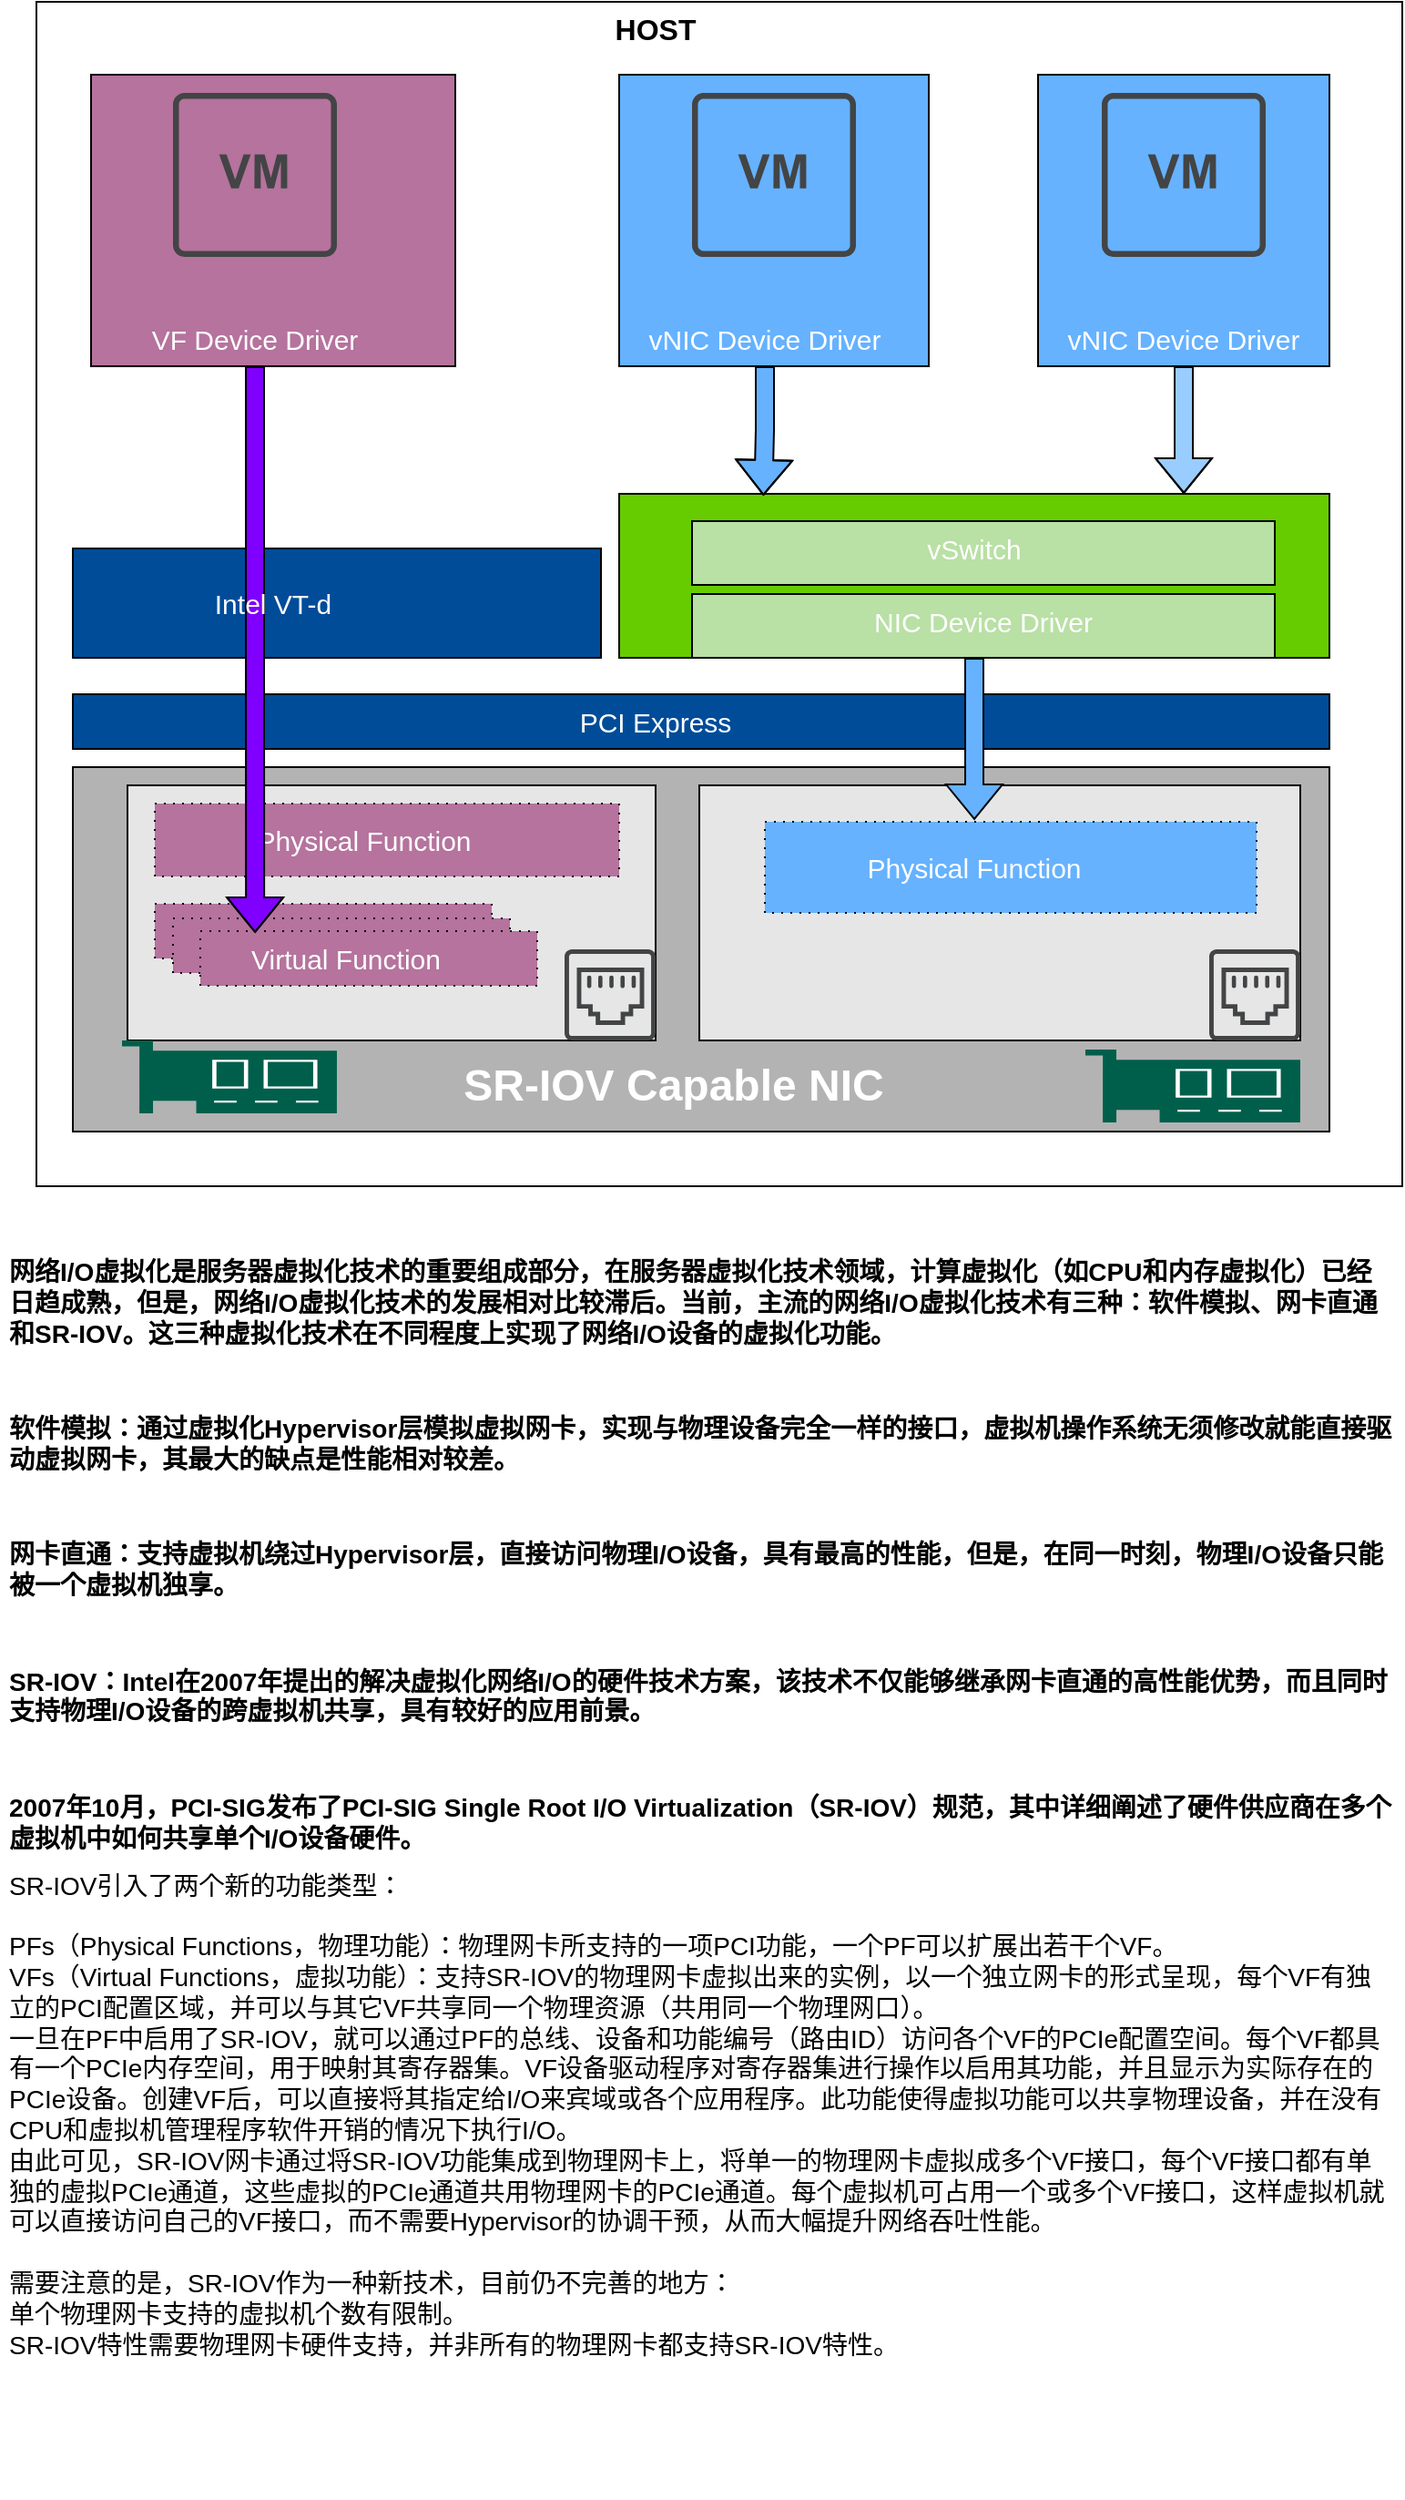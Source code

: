 <mxfile version="21.3.5" type="github">
  <diagram name="第 1 页" id="i8kBQGctU53IDY2TnXNJ">
    <mxGraphModel dx="1132" dy="1062" grid="1" gridSize="10" guides="1" tooltips="1" connect="1" arrows="1" fold="1" page="1" pageScale="1" pageWidth="827" pageHeight="1169" math="0" shadow="0">
      <root>
        <mxCell id="0" />
        <mxCell id="1" parent="0" />
        <mxCell id="NqEIsBkk9j9Vk6BldH_W-141" value="" style="rounded=0;whiteSpace=wrap;html=1;" vertex="1" parent="1">
          <mxGeometry x="50" y="190" width="750" height="650" as="geometry" />
        </mxCell>
        <mxCell id="NqEIsBkk9j9Vk6BldH_W-84" value="" style="rounded=0;whiteSpace=wrap;html=1;fillColor=#B3B3B3;" vertex="1" parent="1">
          <mxGeometry x="70" y="610" width="690" height="200" as="geometry" />
        </mxCell>
        <mxCell id="NqEIsBkk9j9Vk6BldH_W-86" value="" style="rounded=0;whiteSpace=wrap;html=1;fillColor=#004C99;" vertex="1" parent="1">
          <mxGeometry x="70" y="570" width="690" height="30" as="geometry" />
        </mxCell>
        <mxCell id="NqEIsBkk9j9Vk6BldH_W-87" value="" style="rounded=0;whiteSpace=wrap;html=1;fillColor=#004C99;" vertex="1" parent="1">
          <mxGeometry x="70" y="490" width="290" height="60" as="geometry" />
        </mxCell>
        <mxCell id="NqEIsBkk9j9Vk6BldH_W-88" value="" style="rounded=0;whiteSpace=wrap;html=1;fillColor=#66CC00;" vertex="1" parent="1">
          <mxGeometry x="370" y="460" width="390" height="90" as="geometry" />
        </mxCell>
        <mxCell id="NqEIsBkk9j9Vk6BldH_W-93" value="" style="rounded=0;whiteSpace=wrap;html=1;fillColor=#E6E6E6;" vertex="1" parent="1">
          <mxGeometry x="100" y="620" width="290" height="140" as="geometry" />
        </mxCell>
        <mxCell id="NqEIsBkk9j9Vk6BldH_W-94" value="" style="rounded=0;whiteSpace=wrap;html=1;fillColor=#E6E6E6;" vertex="1" parent="1">
          <mxGeometry x="414" y="620" width="330" height="140" as="geometry" />
        </mxCell>
        <mxCell id="NqEIsBkk9j9Vk6BldH_W-96" value="&lt;b&gt;&lt;font color=&quot;#ffffff&quot; style=&quot;font-size: 24px;&quot;&gt;SR-IOV Capable NIC&lt;/font&gt;&lt;/b&gt;" style="text;strokeColor=none;align=center;fillColor=none;html=1;verticalAlign=middle;whiteSpace=wrap;rounded=0;" vertex="1" parent="1">
          <mxGeometry x="260" y="770" width="280" height="30" as="geometry" />
        </mxCell>
        <mxCell id="NqEIsBkk9j9Vk6BldH_W-97" value="&lt;h1 style=&quot;font-size: 14px;&quot;&gt;&lt;font style=&quot;font-size: 14px;&quot;&gt;网络I/O虚拟化是服务器虚拟化技术的重要组成部分，在服务器虚拟化技术领域，计算虚拟化（如CPU和内存虚拟化）已经日趋成熟，但是，网络I/O虚拟化技术的发展相对比较滞后。当前，主流的网络I/O虚拟化技术有三种：软件模拟、网卡直通和SR-IOV。这三种虚拟化技术在不同程度上实现了网络I/O设备的虚拟化功能。&lt;/font&gt;&lt;/h1&gt;&lt;h1 style=&quot;font-size: 14px;&quot;&gt;&lt;font style=&quot;font-size: 14px;&quot;&gt;&lt;br&gt;&lt;/font&gt;&lt;/h1&gt;&lt;h1 style=&quot;font-size: 14px;&quot;&gt;&lt;font style=&quot;font-size: 14px;&quot;&gt;软件模拟：通过虚拟化Hypervisor层模拟虚拟网卡，实现与物理设备完全一样的接口，虚拟机操作系统无须修改就能直接驱动虚拟网卡，其最大的缺点是性能相对较差。&lt;/font&gt;&lt;/h1&gt;&lt;h1 style=&quot;font-size: 14px;&quot;&gt;&lt;font style=&quot;font-size: 14px;&quot;&gt;&lt;br&gt;&lt;/font&gt;&lt;/h1&gt;&lt;h1 style=&quot;font-size: 14px;&quot;&gt;&lt;font style=&quot;font-size: 14px;&quot;&gt;网卡直通：支持虚拟机绕过Hypervisor层，直接访问物理I/O设备，具有最高的性能，但是，在同一时刻，物理I/O设备只能被一个虚拟机独享。&lt;/font&gt;&lt;/h1&gt;&lt;h1 style=&quot;font-size: 14px;&quot;&gt;&lt;font style=&quot;font-size: 14px;&quot;&gt;&lt;br&gt;&lt;/font&gt;&lt;/h1&gt;&lt;h1 style=&quot;font-size: 14px;&quot;&gt;&lt;font style=&quot;font-size: 14px;&quot;&gt;SR-IOV：Intel在2007年提出的解决虚拟化网络I/O的硬件技术方案，该技术不仅能够继承网卡直通的高性能优势，而且同时支持物理I/O设备的跨虚拟机共享，具有较好的应用前景。&lt;/font&gt;&lt;/h1&gt;&lt;h1 style=&quot;font-size: 14px;&quot;&gt;&lt;font style=&quot;font-size: 14px;&quot;&gt;&lt;br&gt;&lt;/font&gt;&lt;/h1&gt;&lt;h1 style=&quot;font-size: 14px;&quot;&gt;&lt;font style=&quot;font-size: 14px;&quot;&gt;2007年10月，PCI-SIG发布了PCI-SIG Single Root I/O Virtualization（SR-IOV）规范，其中详细阐述了硬件供应商在多个虚拟机中如何共享单个I/O设备硬件。&lt;/font&gt;&lt;/h1&gt;&lt;div&gt;&lt;font style=&quot;font-size: 14px;&quot;&gt;&lt;div style=&quot;&quot;&gt;SR-IOV引入了两个新的功能类型：&lt;/div&gt;&lt;div style=&quot;&quot;&gt;&lt;br&gt;&lt;/div&gt;&lt;div style=&quot;&quot;&gt;PFs（Physical Functions，物理功能）：物理网卡所支持的一项PCI功能，一个PF可以扩展出若干个VF。&lt;/div&gt;&lt;div style=&quot;&quot;&gt;VFs（Virtual Functions，虚拟功能）：支持SR-IOV的物理网卡虚拟出来的实例，以一个独立网卡的形式呈现，每个VF有独立的PCI配置区域，并可以与其它VF共享同一个物理资源（共用同一个物理网口）。&lt;/div&gt;&lt;div style=&quot;&quot;&gt;一旦在PF中启用了SR-IOV，就可以通过PF的总线、设备和功能编号（路由ID）访问各个VF的PCIe配置空间。每个VF都具有一个PCIe内存空间，用于映射其寄存器集。VF设备驱动程序对寄存器集进行操作以启用其功能，并且显示为实际存在的PCIe设备。创建VF后，可以直接将其指定给I/O来宾域或各个应用程序。此功能使得虚拟功能可以共享物理设备，并在没有CPU和虚拟机管理程序软件开销的情况下执行I/O。&lt;/div&gt;&lt;div style=&quot;&quot;&gt;由此可见，SR-IOV网卡通过将SR-IOV功能集成到物理网卡上，将单一的物理网卡虚拟成多个VF接口，每个VF接口都有单独的虚拟PCIe通道，这些虚拟的PCIe通道共用物理网卡的PCIe通道。每个虚拟机可占用一个或多个VF接口，这样虚拟机就可以直接访问自己的VF接口，而不需要Hypervisor的协调干预，从而大幅提升网络吞吐性能。&lt;/div&gt;&lt;div style=&quot;&quot;&gt;&lt;br&gt;&lt;/div&gt;&lt;div style=&quot;&quot;&gt;需要注意的是，SR-IOV作为一种新技术，目前仍不完善的地方：&lt;/div&gt;&lt;div style=&quot;&quot;&gt;单个物理网卡支持的虚拟机个数有限制。&lt;/div&gt;&lt;div style=&quot;&quot;&gt;SR-IOV特性需要物理网卡硬件支持，并非所有的物理网卡都支持SR-IOV特性。&lt;/div&gt;&lt;/font&gt;&lt;/div&gt;" style="text;html=1;strokeColor=none;fillColor=none;spacing=5;spacingTop=-20;whiteSpace=wrap;overflow=hidden;rounded=0;" vertex="1" parent="1">
          <mxGeometry x="30" y="880" width="770" height="680" as="geometry" />
        </mxCell>
        <mxCell id="NqEIsBkk9j9Vk6BldH_W-99" value="" style="rounded=0;whiteSpace=wrap;html=1;fillColor=#B5739D;" vertex="1" parent="1">
          <mxGeometry x="80" y="230" width="200" height="160" as="geometry" />
        </mxCell>
        <mxCell id="NqEIsBkk9j9Vk6BldH_W-100" value="" style="rounded=0;whiteSpace=wrap;html=1;fillColor=#66B2FF;" vertex="1" parent="1">
          <mxGeometry x="370" y="230" width="170" height="160" as="geometry" />
        </mxCell>
        <mxCell id="NqEIsBkk9j9Vk6BldH_W-101" value="" style="rounded=0;whiteSpace=wrap;html=1;fillColor=#66B2FF;" vertex="1" parent="1">
          <mxGeometry x="600" y="230" width="160" height="160" as="geometry" />
        </mxCell>
        <mxCell id="NqEIsBkk9j9Vk6BldH_W-102" value="" style="rounded=0;whiteSpace=wrap;html=1;fillColor=#66B2FF;dashed=1;dashPattern=1 4;" vertex="1" parent="1">
          <mxGeometry x="450" y="640" width="270" height="50" as="geometry" />
        </mxCell>
        <mxCell id="NqEIsBkk9j9Vk6BldH_W-103" value="" style="rounded=0;whiteSpace=wrap;html=1;fillColor=#B5739D;dashed=1;dashPattern=1 4;" vertex="1" parent="1">
          <mxGeometry x="115" y="630" width="255" height="40" as="geometry" />
        </mxCell>
        <mxCell id="NqEIsBkk9j9Vk6BldH_W-104" value="" style="rounded=0;whiteSpace=wrap;html=1;fillColor=#B5739D;dashed=1;dashPattern=1 4;" vertex="1" parent="1">
          <mxGeometry x="115" y="685" width="185" height="30" as="geometry" />
        </mxCell>
        <mxCell id="NqEIsBkk9j9Vk6BldH_W-105" value="" style="rounded=0;whiteSpace=wrap;html=1;fillColor=#B5739D;dashed=1;dashPattern=1 4;" vertex="1" parent="1">
          <mxGeometry x="125" y="693" width="185" height="30" as="geometry" />
        </mxCell>
        <mxCell id="NqEIsBkk9j9Vk6BldH_W-106" value="" style="rounded=0;whiteSpace=wrap;html=1;fillColor=#B5739D;strokeColor=default;dashed=1;dashPattern=1 4;" vertex="1" parent="1">
          <mxGeometry x="140" y="700" width="185" height="30" as="geometry" />
        </mxCell>
        <mxCell id="NqEIsBkk9j9Vk6BldH_W-107" value="&lt;font color=&quot;#ffffff&quot; style=&quot;font-size: 15px;&quot;&gt;PCI Express&lt;/font&gt;" style="text;strokeColor=none;align=center;fillColor=none;html=1;verticalAlign=middle;whiteSpace=wrap;rounded=0;" vertex="1" parent="1">
          <mxGeometry x="310" y="569.5" width="160" height="30" as="geometry" />
        </mxCell>
        <mxCell id="NqEIsBkk9j9Vk6BldH_W-108" value="&lt;font color=&quot;#ffffff&quot; style=&quot;font-size: 15px;&quot;&gt;Physical Function&lt;/font&gt;" style="text;strokeColor=none;align=center;fillColor=none;html=1;verticalAlign=middle;whiteSpace=wrap;rounded=0;" vertex="1" parent="1">
          <mxGeometry x="485" y="650" width="160" height="30" as="geometry" />
        </mxCell>
        <mxCell id="NqEIsBkk9j9Vk6BldH_W-109" value="&lt;font color=&quot;#ffffff&quot; style=&quot;font-size: 15px;&quot;&gt;Physical Function&lt;/font&gt;" style="text;strokeColor=none;align=center;fillColor=none;html=1;verticalAlign=middle;whiteSpace=wrap;rounded=0;" vertex="1" parent="1">
          <mxGeometry x="150" y="635" width="160" height="30" as="geometry" />
        </mxCell>
        <mxCell id="NqEIsBkk9j9Vk6BldH_W-110" value="&lt;font color=&quot;#ffffff&quot; style=&quot;font-size: 15px;&quot;&gt;Virtual Function&lt;/font&gt;" style="text;strokeColor=none;align=center;fillColor=none;html=1;verticalAlign=middle;whiteSpace=wrap;rounded=0;" vertex="1" parent="1">
          <mxGeometry x="140" y="700" width="160" height="30" as="geometry" />
        </mxCell>
        <mxCell id="NqEIsBkk9j9Vk6BldH_W-115" value="&lt;font color=&quot;#ffffff&quot; style=&quot;font-size: 15px;&quot;&gt;VF Device Driver&lt;/font&gt;" style="text;strokeColor=none;align=center;fillColor=none;html=1;verticalAlign=middle;whiteSpace=wrap;rounded=0;" vertex="1" parent="1">
          <mxGeometry x="90" y="360" width="160" height="30" as="geometry" />
        </mxCell>
        <mxCell id="NqEIsBkk9j9Vk6BldH_W-131" style="edgeStyle=orthogonalEdgeStyle;rounded=0;orthogonalLoop=1;jettySize=auto;html=1;exitX=0.5;exitY=1;exitDx=0;exitDy=0;entryX=0.203;entryY=0.011;entryDx=0;entryDy=0;entryPerimeter=0;shape=flexArrow;strokeWidth=1;fillColor=#66B2FF;" edge="1" parent="1" source="NqEIsBkk9j9Vk6BldH_W-116" target="NqEIsBkk9j9Vk6BldH_W-88">
          <mxGeometry relative="1" as="geometry" />
        </mxCell>
        <mxCell id="NqEIsBkk9j9Vk6BldH_W-116" value="&lt;font color=&quot;#ffffff&quot; style=&quot;font-size: 15px;&quot;&gt;vNIC Device Driver&lt;/font&gt;" style="text;strokeColor=none;align=center;fillColor=none;html=1;verticalAlign=middle;whiteSpace=wrap;rounded=0;" vertex="1" parent="1">
          <mxGeometry x="370" y="360" width="160" height="30" as="geometry" />
        </mxCell>
        <mxCell id="NqEIsBkk9j9Vk6BldH_W-134" style="edgeStyle=orthogonalEdgeStyle;shape=flexArrow;rounded=0;orthogonalLoop=1;jettySize=auto;html=1;exitX=0.5;exitY=1;exitDx=0;exitDy=0;entryX=0.795;entryY=0;entryDx=0;entryDy=0;entryPerimeter=0;fillColor=#99CCFF;" edge="1" parent="1" source="NqEIsBkk9j9Vk6BldH_W-117" target="NqEIsBkk9j9Vk6BldH_W-88">
          <mxGeometry relative="1" as="geometry" />
        </mxCell>
        <mxCell id="NqEIsBkk9j9Vk6BldH_W-117" value="&lt;font color=&quot;#ffffff&quot; style=&quot;font-size: 15px;&quot;&gt;vNIC Device Driver&lt;/font&gt;" style="text;strokeColor=none;align=center;fillColor=none;html=1;verticalAlign=middle;whiteSpace=wrap;rounded=0;" vertex="1" parent="1">
          <mxGeometry x="600" y="360" width="160" height="30" as="geometry" />
        </mxCell>
        <mxCell id="NqEIsBkk9j9Vk6BldH_W-119" value="" style="sketch=0;pointerEvents=1;shadow=0;dashed=0;html=1;strokeColor=none;fillColor=#434445;aspect=fixed;labelPosition=center;verticalLabelPosition=bottom;verticalAlign=top;align=center;outlineConnect=0;shape=mxgraph.vvd.ethernet_port;" vertex="1" parent="1">
          <mxGeometry x="340" y="710" width="50" height="50" as="geometry" />
        </mxCell>
        <mxCell id="NqEIsBkk9j9Vk6BldH_W-120" value="" style="sketch=0;pointerEvents=1;shadow=0;dashed=0;html=1;strokeColor=none;fillColor=#434445;aspect=fixed;labelPosition=center;verticalLabelPosition=bottom;verticalAlign=top;align=center;outlineConnect=0;shape=mxgraph.vvd.ethernet_port;" vertex="1" parent="1">
          <mxGeometry x="694" y="710" width="50" height="50" as="geometry" />
        </mxCell>
        <mxCell id="NqEIsBkk9j9Vk6BldH_W-122" value="" style="sketch=0;pointerEvents=1;shadow=0;dashed=0;html=1;strokeColor=none;fillColor=#434445;aspect=fixed;labelPosition=center;verticalLabelPosition=bottom;verticalAlign=top;align=center;outlineConnect=0;shape=mxgraph.vvd.virtual_machine;" vertex="1" parent="1">
          <mxGeometry x="125" y="240" width="90" height="90" as="geometry" />
        </mxCell>
        <mxCell id="NqEIsBkk9j9Vk6BldH_W-123" value="" style="sketch=0;pointerEvents=1;shadow=0;dashed=0;html=1;strokeColor=none;fillColor=#005F4B;labelPosition=center;verticalLabelPosition=bottom;verticalAlign=top;align=center;outlineConnect=0;shape=mxgraph.veeam2.network_card;" vertex="1" parent="1">
          <mxGeometry x="97" y="760" width="118" height="40" as="geometry" />
        </mxCell>
        <mxCell id="NqEIsBkk9j9Vk6BldH_W-125" value="" style="sketch=0;pointerEvents=1;shadow=0;dashed=0;html=1;strokeColor=none;fillColor=#434445;aspect=fixed;labelPosition=center;verticalLabelPosition=bottom;verticalAlign=top;align=center;outlineConnect=0;shape=mxgraph.vvd.virtual_machine;" vertex="1" parent="1">
          <mxGeometry x="410" y="240" width="90" height="90" as="geometry" />
        </mxCell>
        <mxCell id="NqEIsBkk9j9Vk6BldH_W-126" value="" style="sketch=0;pointerEvents=1;shadow=0;dashed=0;html=1;strokeColor=none;fillColor=#434445;aspect=fixed;labelPosition=center;verticalLabelPosition=bottom;verticalAlign=top;align=center;outlineConnect=0;shape=mxgraph.vvd.virtual_machine;" vertex="1" parent="1">
          <mxGeometry x="635" y="240" width="90" height="90" as="geometry" />
        </mxCell>
        <mxCell id="NqEIsBkk9j9Vk6BldH_W-127" value="" style="sketch=0;pointerEvents=1;shadow=0;dashed=0;html=1;strokeColor=none;fillColor=#005F4B;labelPosition=center;verticalLabelPosition=bottom;verticalAlign=top;align=center;outlineConnect=0;shape=mxgraph.veeam2.network_card;" vertex="1" parent="1">
          <mxGeometry x="626" y="765" width="118" height="40" as="geometry" />
        </mxCell>
        <mxCell id="NqEIsBkk9j9Vk6BldH_W-135" style="edgeStyle=orthogonalEdgeStyle;shape=flexArrow;rounded=0;orthogonalLoop=1;jettySize=auto;html=1;exitX=0.5;exitY=1;exitDx=0;exitDy=0;entryX=0.188;entryY=0.033;entryDx=0;entryDy=0;entryPerimeter=0;fillColor=#7F00FF;" edge="1" parent="1" source="NqEIsBkk9j9Vk6BldH_W-115" target="NqEIsBkk9j9Vk6BldH_W-110">
          <mxGeometry relative="1" as="geometry" />
        </mxCell>
        <mxCell id="NqEIsBkk9j9Vk6BldH_W-112" value="&lt;font color=&quot;#ffffff&quot; style=&quot;font-size: 15px;&quot;&gt;Intel VT-d&lt;/font&gt;" style="text;strokeColor=none;align=center;fillColor=none;html=1;verticalAlign=middle;whiteSpace=wrap;rounded=0;" vertex="1" parent="1">
          <mxGeometry x="100" y="505" width="160" height="30" as="geometry" />
        </mxCell>
        <mxCell id="NqEIsBkk9j9Vk6BldH_W-136" style="edgeStyle=orthogonalEdgeStyle;shape=flexArrow;rounded=0;orthogonalLoop=1;jettySize=auto;html=1;exitX=0.5;exitY=1;exitDx=0;exitDy=0;entryX=0.426;entryY=-0.02;entryDx=0;entryDy=0;entryPerimeter=0;fillColor=#66B2FF;" edge="1" parent="1" source="NqEIsBkk9j9Vk6BldH_W-88" target="NqEIsBkk9j9Vk6BldH_W-102">
          <mxGeometry relative="1" as="geometry" />
        </mxCell>
        <mxCell id="NqEIsBkk9j9Vk6BldH_W-137" value="" style="rounded=0;whiteSpace=wrap;html=1;fillColor=#B9E0A5;" vertex="1" parent="1">
          <mxGeometry x="410" y="475" width="320" height="35" as="geometry" />
        </mxCell>
        <mxCell id="NqEIsBkk9j9Vk6BldH_W-138" value="" style="rounded=0;whiteSpace=wrap;html=1;fillColor=#B9E0A5;" vertex="1" parent="1">
          <mxGeometry x="410" y="515" width="320" height="35" as="geometry" />
        </mxCell>
        <mxCell id="NqEIsBkk9j9Vk6BldH_W-139" value="&lt;font color=&quot;#ffffff&quot;&gt;&lt;span style=&quot;font-size: 15px;&quot;&gt;vSwitch&lt;/span&gt;&lt;/font&gt;" style="text;strokeColor=none;align=center;fillColor=none;html=1;verticalAlign=middle;whiteSpace=wrap;rounded=0;" vertex="1" parent="1">
          <mxGeometry x="485" y="475" width="160" height="30" as="geometry" />
        </mxCell>
        <mxCell id="NqEIsBkk9j9Vk6BldH_W-140" value="&lt;font color=&quot;#ffffff&quot; style=&quot;font-size: 15px;&quot;&gt;NIC Device Driver&lt;/font&gt;" style="text;strokeColor=none;align=center;fillColor=none;html=1;verticalAlign=middle;whiteSpace=wrap;rounded=0;" vertex="1" parent="1">
          <mxGeometry x="490" y="515" width="160" height="30" as="geometry" />
        </mxCell>
        <mxCell id="NqEIsBkk9j9Vk6BldH_W-142" value="&lt;font style=&quot;font-size: 16px;&quot;&gt;&lt;b&gt;HOST&lt;/b&gt;&lt;/font&gt;" style="text;strokeColor=none;align=center;fillColor=none;html=1;verticalAlign=middle;whiteSpace=wrap;rounded=0;" vertex="1" parent="1">
          <mxGeometry x="310" y="190" width="160" height="30" as="geometry" />
        </mxCell>
      </root>
    </mxGraphModel>
  </diagram>
</mxfile>

